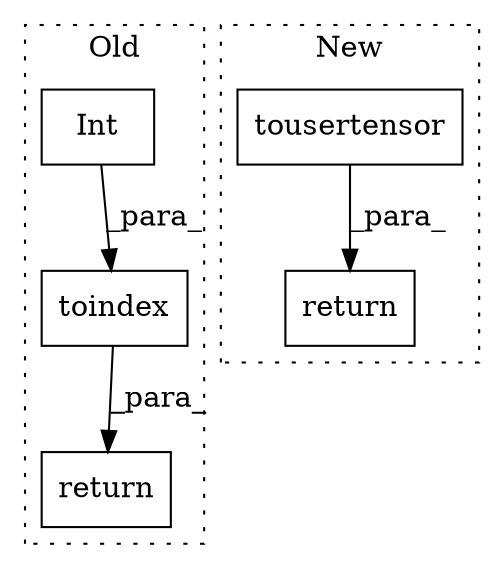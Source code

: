 digraph G {
subgraph cluster0 {
1 [label="toindex" a="32" s="24685,24742" l="8,1" shape="box"];
4 [label="return" a="41" s="24672" l="7" shape="box"];
5 [label="Int" a="32" s="24724,24733" l="4,1" shape="box"];
label = "Old";
style="dotted";
}
subgraph cluster1 {
2 [label="tousertensor" a="32" s="7265" l="14" shape="box"];
3 [label="return" a="41" s="7205" l="7" shape="box"];
label = "New";
style="dotted";
}
1 -> 4 [label="_para_"];
2 -> 3 [label="_para_"];
5 -> 1 [label="_para_"];
}